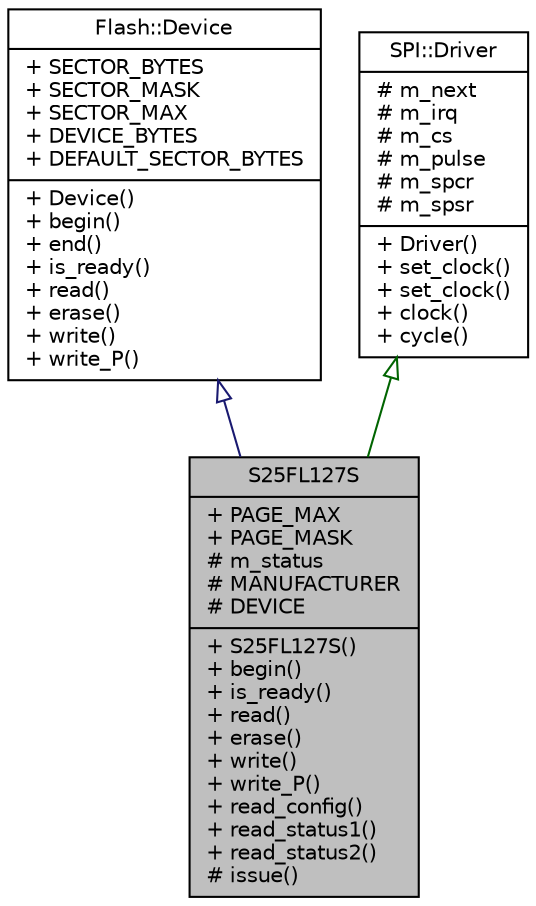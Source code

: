 digraph "S25FL127S"
{
  edge [fontname="Helvetica",fontsize="10",labelfontname="Helvetica",labelfontsize="10"];
  node [fontname="Helvetica",fontsize="10",shape=record];
  Node1 [label="{S25FL127S\n|+ PAGE_MAX\l+ PAGE_MASK\l# m_status\l# MANUFACTURER\l# DEVICE\l|+ S25FL127S()\l+ begin()\l+ is_ready()\l+ read()\l+ erase()\l+ write()\l+ write_P()\l+ read_config()\l+ read_status1()\l+ read_status2()\l# issue()\l}",height=0.2,width=0.4,color="black", fillcolor="grey75", style="filled", fontcolor="black"];
  Node2 -> Node1 [dir="back",color="midnightblue",fontsize="10",style="solid",arrowtail="onormal",fontname="Helvetica"];
  Node2 [label="{Flash::Device\n|+ SECTOR_BYTES\l+ SECTOR_MASK\l+ SECTOR_MAX\l+ DEVICE_BYTES\l+ DEFAULT_SECTOR_BYTES\l|+ Device()\l+ begin()\l+ end()\l+ is_ready()\l+ read()\l+ erase()\l+ write()\l+ write_P()\l}",height=0.2,width=0.4,color="black", fillcolor="white", style="filled",URL="$dc/dd0/classFlash_1_1Device.html"];
  Node3 -> Node1 [dir="back",color="darkgreen",fontsize="10",style="solid",arrowtail="onormal",fontname="Helvetica"];
  Node3 [label="{SPI::Driver\n|# m_next\l# m_irq\l# m_cs\l# m_pulse\l# m_spcr\l# m_spsr\l|+ Driver()\l+ set_clock()\l+ set_clock()\l+ clock()\l+ cycle()\l}",height=0.2,width=0.4,color="black", fillcolor="white", style="filled",URL="$dc/dd2/classSPI_1_1Driver.html"];
}
